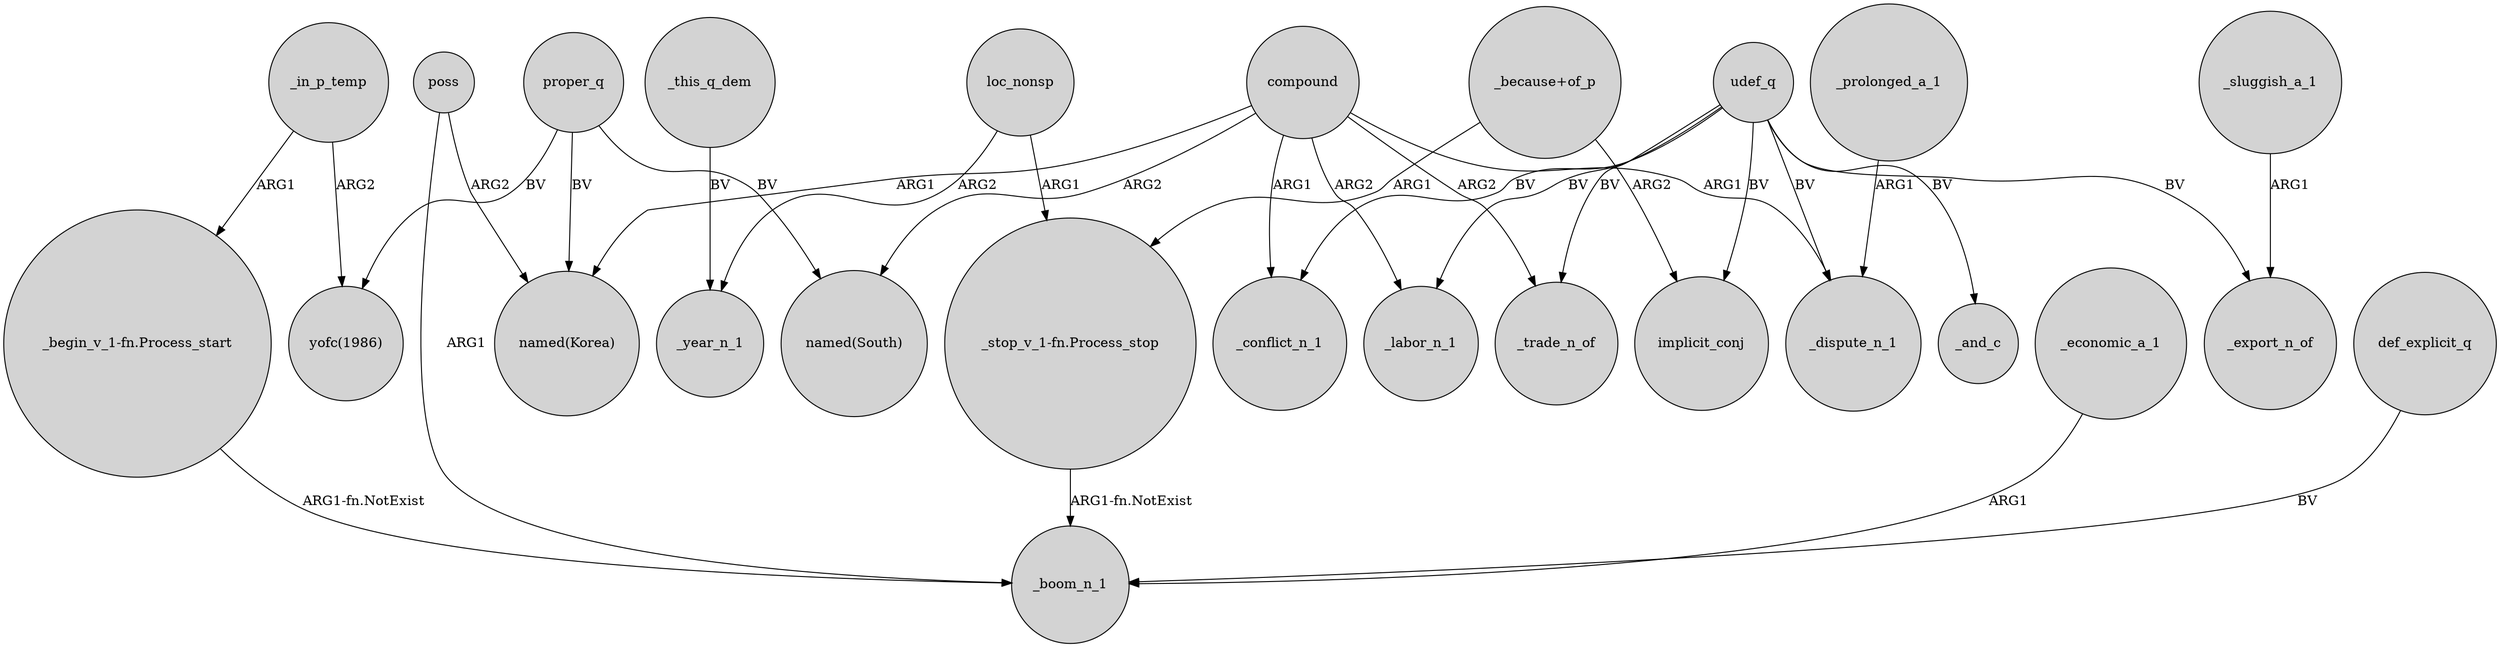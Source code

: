 digraph {
	node [shape=circle style=filled]
	compound -> "named(South)" [label=ARG2]
	udef_q -> _trade_n_of [label=BV]
	_sluggish_a_1 -> _export_n_of [label=ARG1]
	_in_p_temp -> "yofc(1986)" [label=ARG2]
	udef_q -> _dispute_n_1 [label=BV]
	loc_nonsp -> "_stop_v_1-fn.Process_stop" [label=ARG1]
	"_because+of_p" -> "_stop_v_1-fn.Process_stop" [label=ARG1]
	udef_q -> _conflict_n_1 [label=BV]
	"_because+of_p" -> implicit_conj [label=ARG2]
	_economic_a_1 -> _boom_n_1 [label=ARG1]
	poss -> _boom_n_1 [label=ARG1]
	compound -> _labor_n_1 [label=ARG2]
	_prolonged_a_1 -> _dispute_n_1 [label=ARG1]
	udef_q -> implicit_conj [label=BV]
	"_stop_v_1-fn.Process_stop" -> _boom_n_1 [label="ARG1-fn.NotExist"]
	udef_q -> _labor_n_1 [label=BV]
	compound -> _dispute_n_1 [label=ARG1]
	poss -> "named(Korea)" [label=ARG2]
	_in_p_temp -> "_begin_v_1-fn.Process_start" [label=ARG1]
	proper_q -> "named(Korea)" [label=BV]
	compound -> _trade_n_of [label=ARG2]
	loc_nonsp -> _year_n_1 [label=ARG2]
	proper_q -> "yofc(1986)" [label=BV]
	udef_q -> _export_n_of [label=BV]
	"_begin_v_1-fn.Process_start" -> _boom_n_1 [label="ARG1-fn.NotExist"]
	compound -> _conflict_n_1 [label=ARG1]
	udef_q -> _and_c [label=BV]
	proper_q -> "named(South)" [label=BV]
	compound -> "named(Korea)" [label=ARG1]
	def_explicit_q -> _boom_n_1 [label=BV]
	_this_q_dem -> _year_n_1 [label=BV]
}
